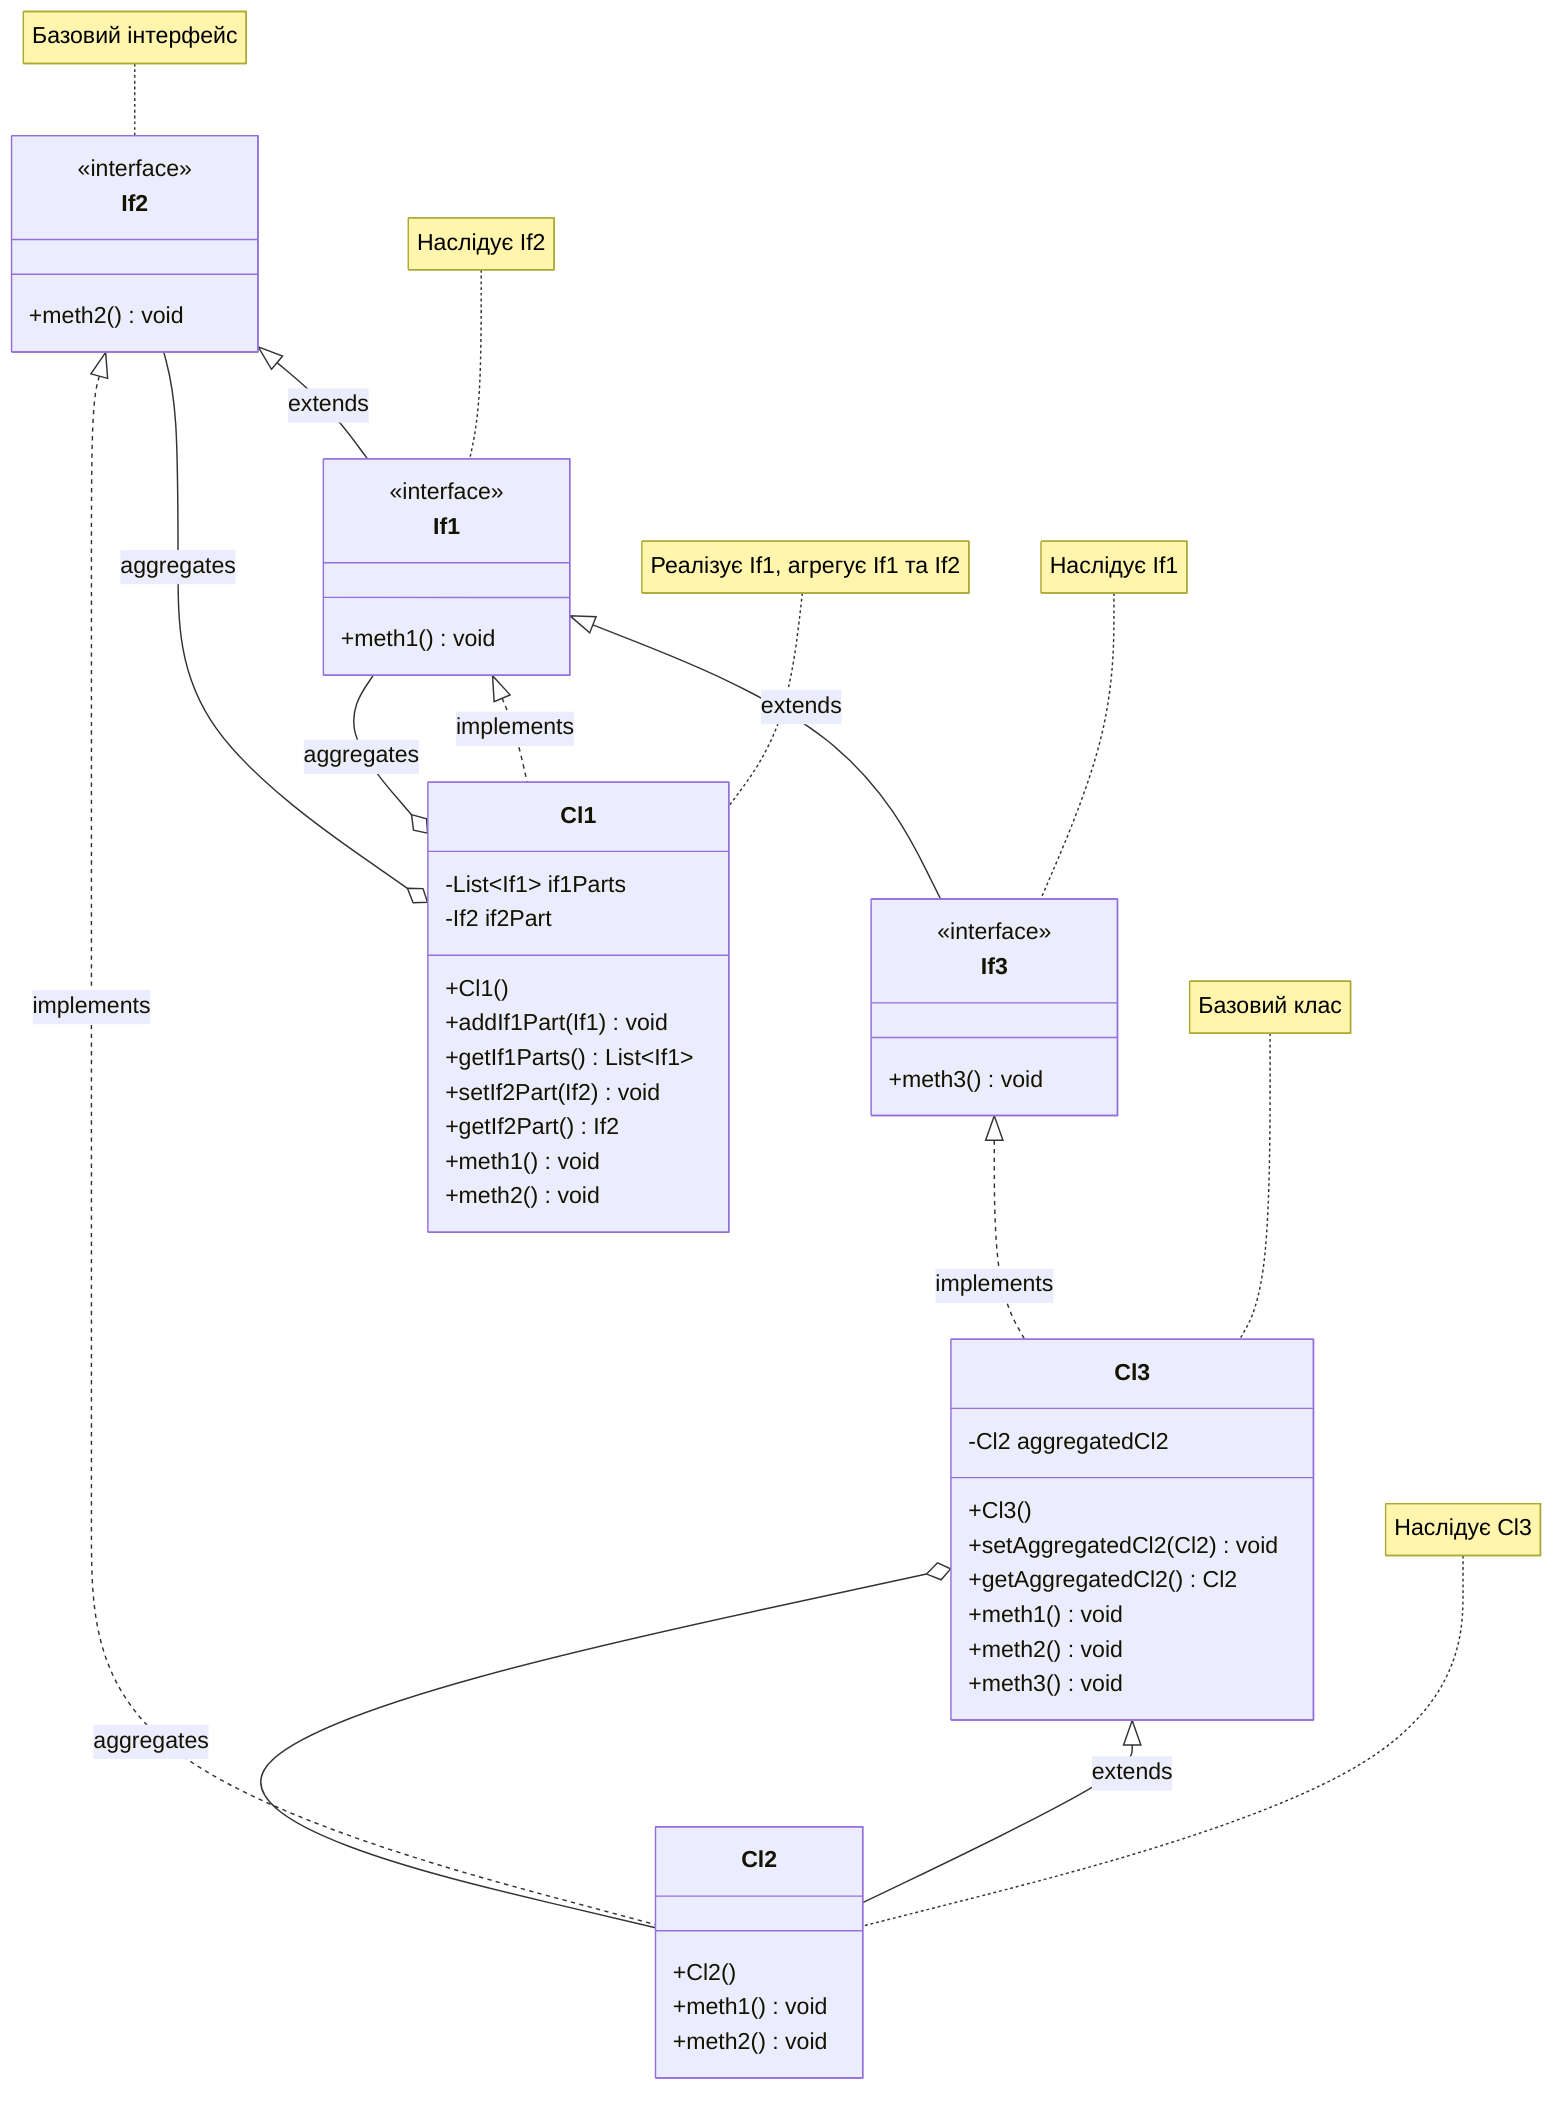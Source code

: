 classDiagram
    %% Interfaces hierarchy with generalization
    If2 <|-- If1 : extends
    If1 <|-- If3 : extends

    %% Interface definitions
    class If2 {
        <<interface>>
        +meth2() void
    }

    class If1 {
        <<interface>>
        +meth1() void
    }

    class If3 {
        <<interface>>
        +meth3() void
    }

    %% Class hierarchy - generalization
    Cl3 <|-- Cl2 : extends

    %% Class definitions
    class Cl1 {
        -List~If1~ if1Parts
        -If2 if2Part
        +Cl1()
        +addIf1Part(If1) void
        +getIf1Parts() List~If1~
        +setIf2Part(If2) void
        +getIf2Part() If2
        +meth1() void
        +meth2() void
    }

    class Cl2 {
        +Cl2()
        +meth1() void
        +meth2() void
    }

    class Cl3 {
        -Cl2 aggregatedCl2
        +Cl3()
        +setAggregatedCl2(Cl2) void
        +getAggregatedCl2() Cl2
        +meth1() void
        +meth2() void
        +meth3() void
    }

    %% Realization relationships
    If1 <|.. Cl1 : implements
    If2 <|.. Cl2 : implements
    If3 <|.. Cl3 : implements

    %% Aggregation relationships
    Cl1 o-- If1 : aggregates
    Cl1 o-- If2 : aggregates
    Cl3 o-- Cl2 : aggregates

    %% Notes
    note for If2 "Базовий інтерфейс"
    note for If1 "Наслідує If2"
    note for If3 "Наслідує If1"
    note for Cl3 "Базовий клас"
    note for Cl2 "Наслідує Cl3"
    note for Cl1 "Реалізує If1, агрегує If1 та If2"